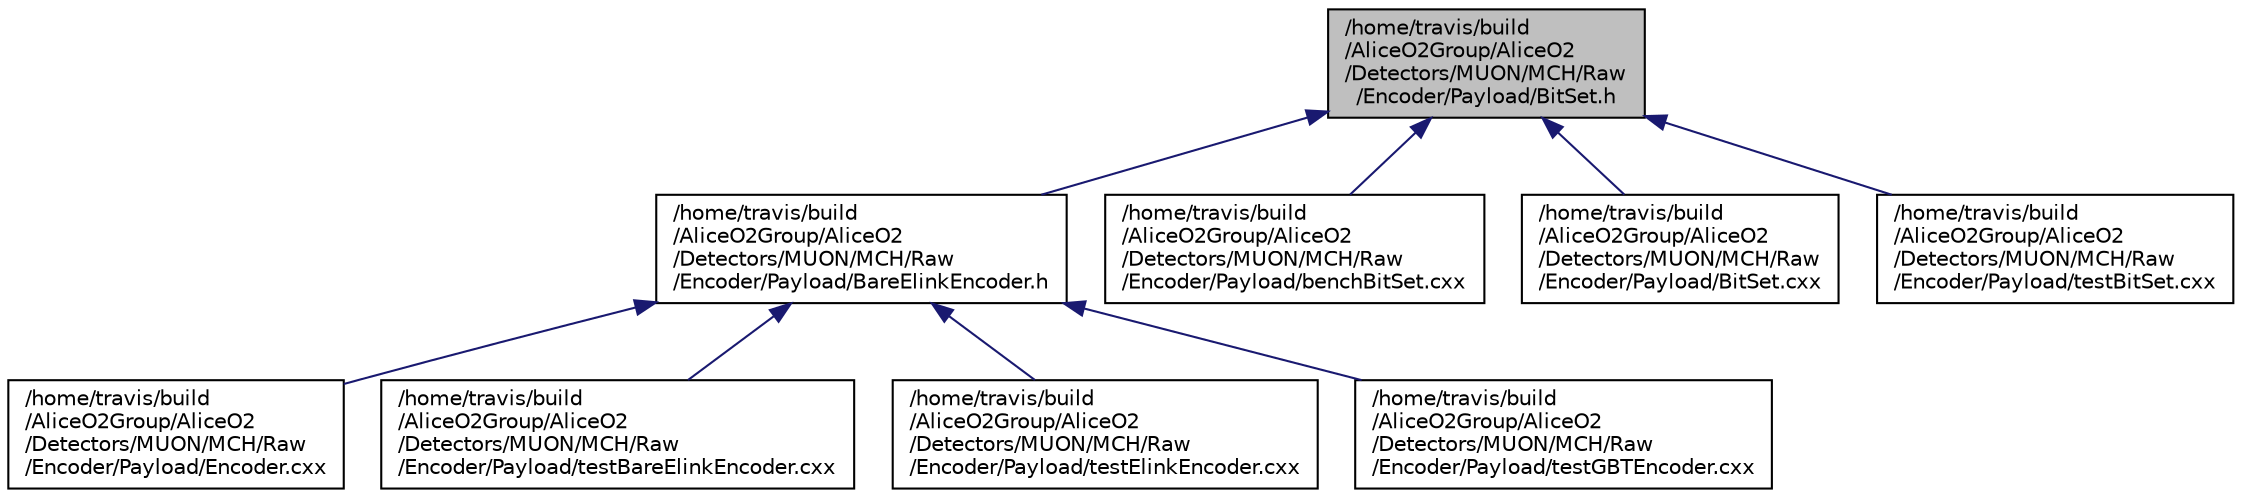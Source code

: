 digraph "/home/travis/build/AliceO2Group/AliceO2/Detectors/MUON/MCH/Raw/Encoder/Payload/BitSet.h"
{
 // INTERACTIVE_SVG=YES
  bgcolor="transparent";
  edge [fontname="Helvetica",fontsize="10",labelfontname="Helvetica",labelfontsize="10"];
  node [fontname="Helvetica",fontsize="10",shape=record];
  Node7 [label="/home/travis/build\l/AliceO2Group/AliceO2\l/Detectors/MUON/MCH/Raw\l/Encoder/Payload/BitSet.h",height=0.2,width=0.4,color="black", fillcolor="grey75", style="filled", fontcolor="black"];
  Node7 -> Node8 [dir="back",color="midnightblue",fontsize="10",style="solid",fontname="Helvetica"];
  Node8 [label="/home/travis/build\l/AliceO2Group/AliceO2\l/Detectors/MUON/MCH/Raw\l/Encoder/Payload/BareElinkEncoder.h",height=0.2,width=0.4,color="black",URL="$df/d23/BareElinkEncoder_8h.html"];
  Node8 -> Node9 [dir="back",color="midnightblue",fontsize="10",style="solid",fontname="Helvetica"];
  Node9 [label="/home/travis/build\l/AliceO2Group/AliceO2\l/Detectors/MUON/MCH/Raw\l/Encoder/Payload/Encoder.cxx",height=0.2,width=0.4,color="black",URL="$d6/d9c/MUON_2MCH_2Raw_2Encoder_2Payload_2Encoder_8cxx.html"];
  Node8 -> Node10 [dir="back",color="midnightblue",fontsize="10",style="solid",fontname="Helvetica"];
  Node10 [label="/home/travis/build\l/AliceO2Group/AliceO2\l/Detectors/MUON/MCH/Raw\l/Encoder/Payload/testBareElinkEncoder.cxx",height=0.2,width=0.4,color="black",URL="$d7/d33/testBareElinkEncoder_8cxx.html"];
  Node8 -> Node11 [dir="back",color="midnightblue",fontsize="10",style="solid",fontname="Helvetica"];
  Node11 [label="/home/travis/build\l/AliceO2Group/AliceO2\l/Detectors/MUON/MCH/Raw\l/Encoder/Payload/testElinkEncoder.cxx",height=0.2,width=0.4,color="black",URL="$d4/df7/testElinkEncoder_8cxx.html"];
  Node8 -> Node12 [dir="back",color="midnightblue",fontsize="10",style="solid",fontname="Helvetica"];
  Node12 [label="/home/travis/build\l/AliceO2Group/AliceO2\l/Detectors/MUON/MCH/Raw\l/Encoder/Payload/testGBTEncoder.cxx",height=0.2,width=0.4,color="black",URL="$d5/dd6/testGBTEncoder_8cxx.html"];
  Node7 -> Node13 [dir="back",color="midnightblue",fontsize="10",style="solid",fontname="Helvetica"];
  Node13 [label="/home/travis/build\l/AliceO2Group/AliceO2\l/Detectors/MUON/MCH/Raw\l/Encoder/Payload/benchBitSet.cxx",height=0.2,width=0.4,color="black",URL="$dd/d63/benchBitSet_8cxx.html"];
  Node7 -> Node14 [dir="back",color="midnightblue",fontsize="10",style="solid",fontname="Helvetica"];
  Node14 [label="/home/travis/build\l/AliceO2Group/AliceO2\l/Detectors/MUON/MCH/Raw\l/Encoder/Payload/BitSet.cxx",height=0.2,width=0.4,color="black",URL="$dd/d12/BitSet_8cxx.html"];
  Node7 -> Node15 [dir="back",color="midnightblue",fontsize="10",style="solid",fontname="Helvetica"];
  Node15 [label="/home/travis/build\l/AliceO2Group/AliceO2\l/Detectors/MUON/MCH/Raw\l/Encoder/Payload/testBitSet.cxx",height=0.2,width=0.4,color="black",URL="$dc/dcc/testBitSet_8cxx.html"];
}

